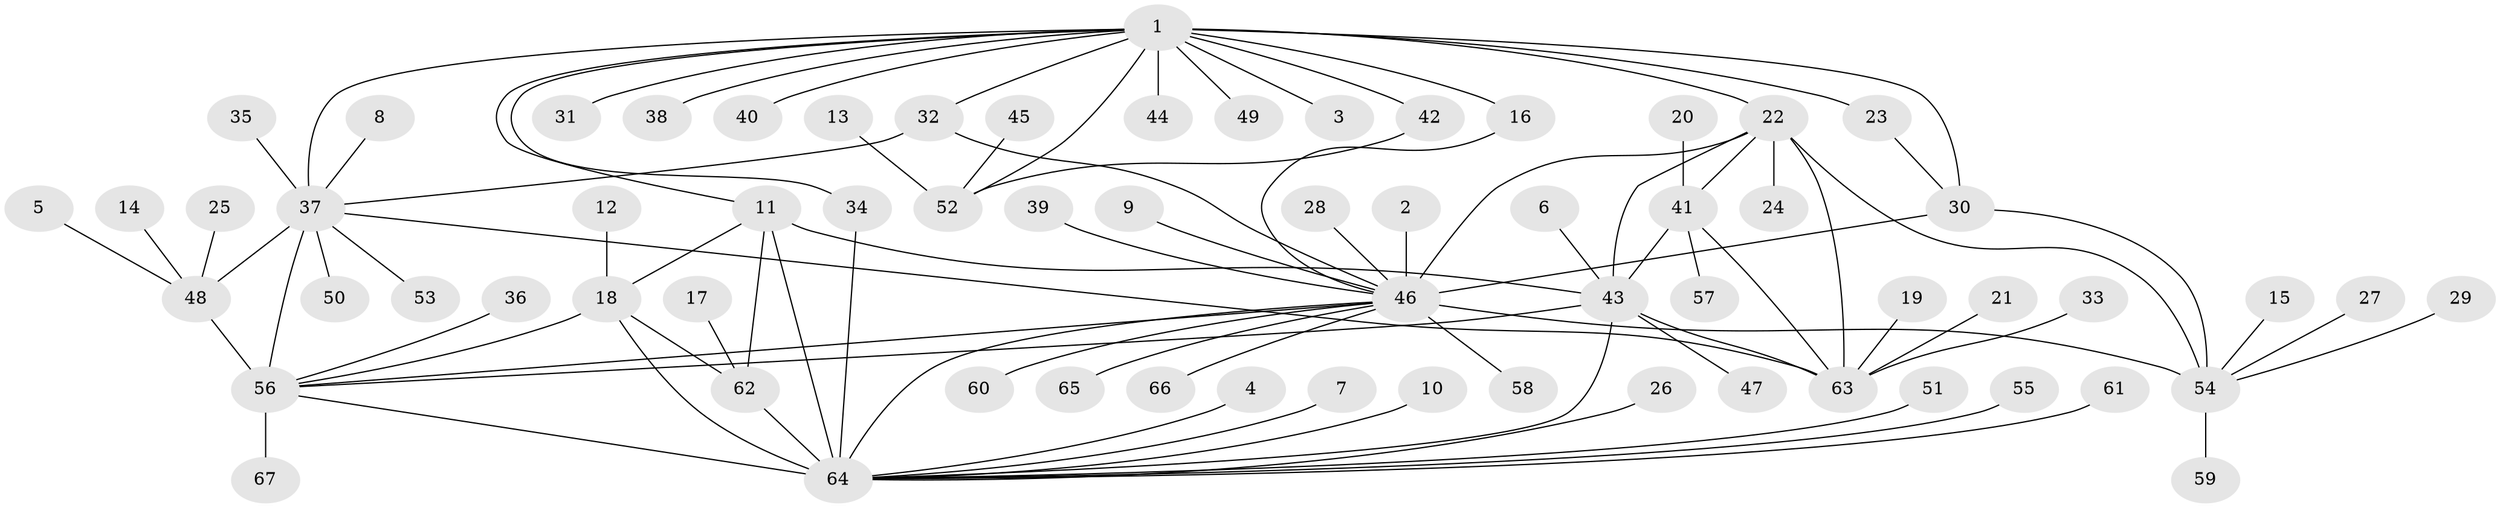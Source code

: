 // original degree distribution, {5: 0.022556390977443608, 9: 0.022556390977443608, 7: 0.03007518796992481, 12: 0.015037593984962405, 11: 0.015037593984962405, 6: 0.015037593984962405, 10: 0.045112781954887216, 8: 0.045112781954887216, 13: 0.007518796992481203, 14: 0.007518796992481203, 1: 0.5939849624060151, 2: 0.14285714285714285, 3: 0.03007518796992481, 4: 0.007518796992481203}
// Generated by graph-tools (version 1.1) at 2025/50/03/09/25 03:50:38]
// undirected, 67 vertices, 90 edges
graph export_dot {
graph [start="1"]
  node [color=gray90,style=filled];
  1;
  2;
  3;
  4;
  5;
  6;
  7;
  8;
  9;
  10;
  11;
  12;
  13;
  14;
  15;
  16;
  17;
  18;
  19;
  20;
  21;
  22;
  23;
  24;
  25;
  26;
  27;
  28;
  29;
  30;
  31;
  32;
  33;
  34;
  35;
  36;
  37;
  38;
  39;
  40;
  41;
  42;
  43;
  44;
  45;
  46;
  47;
  48;
  49;
  50;
  51;
  52;
  53;
  54;
  55;
  56;
  57;
  58;
  59;
  60;
  61;
  62;
  63;
  64;
  65;
  66;
  67;
  1 -- 3 [weight=1.0];
  1 -- 11 [weight=1.0];
  1 -- 16 [weight=1.0];
  1 -- 22 [weight=2.0];
  1 -- 23 [weight=1.0];
  1 -- 30 [weight=1.0];
  1 -- 31 [weight=1.0];
  1 -- 32 [weight=1.0];
  1 -- 34 [weight=1.0];
  1 -- 37 [weight=1.0];
  1 -- 38 [weight=1.0];
  1 -- 40 [weight=1.0];
  1 -- 42 [weight=4.0];
  1 -- 44 [weight=1.0];
  1 -- 49 [weight=1.0];
  1 -- 52 [weight=4.0];
  2 -- 46 [weight=1.0];
  4 -- 64 [weight=1.0];
  5 -- 48 [weight=1.0];
  6 -- 43 [weight=1.0];
  7 -- 64 [weight=1.0];
  8 -- 37 [weight=1.0];
  9 -- 46 [weight=1.0];
  10 -- 64 [weight=1.0];
  11 -- 18 [weight=1.0];
  11 -- 43 [weight=1.0];
  11 -- 62 [weight=1.0];
  11 -- 64 [weight=3.0];
  12 -- 18 [weight=1.0];
  13 -- 52 [weight=1.0];
  14 -- 48 [weight=1.0];
  15 -- 54 [weight=1.0];
  16 -- 46 [weight=1.0];
  17 -- 62 [weight=1.0];
  18 -- 56 [weight=1.0];
  18 -- 62 [weight=1.0];
  18 -- 64 [weight=3.0];
  19 -- 63 [weight=1.0];
  20 -- 41 [weight=1.0];
  21 -- 63 [weight=1.0];
  22 -- 24 [weight=1.0];
  22 -- 41 [weight=1.0];
  22 -- 43 [weight=1.0];
  22 -- 46 [weight=1.0];
  22 -- 54 [weight=1.0];
  22 -- 63 [weight=3.0];
  23 -- 30 [weight=1.0];
  25 -- 48 [weight=1.0];
  26 -- 64 [weight=1.0];
  27 -- 54 [weight=1.0];
  28 -- 46 [weight=1.0];
  29 -- 54 [weight=1.0];
  30 -- 46 [weight=4.0];
  30 -- 54 [weight=1.0];
  32 -- 37 [weight=1.0];
  32 -- 46 [weight=1.0];
  33 -- 63 [weight=1.0];
  34 -- 64 [weight=1.0];
  35 -- 37 [weight=1.0];
  36 -- 56 [weight=1.0];
  37 -- 48 [weight=1.0];
  37 -- 50 [weight=1.0];
  37 -- 53 [weight=1.0];
  37 -- 56 [weight=4.0];
  37 -- 63 [weight=1.0];
  39 -- 46 [weight=1.0];
  41 -- 43 [weight=1.0];
  41 -- 57 [weight=1.0];
  41 -- 63 [weight=3.0];
  42 -- 52 [weight=1.0];
  43 -- 47 [weight=1.0];
  43 -- 56 [weight=1.0];
  43 -- 63 [weight=3.0];
  43 -- 64 [weight=1.0];
  45 -- 52 [weight=1.0];
  46 -- 54 [weight=4.0];
  46 -- 56 [weight=1.0];
  46 -- 58 [weight=1.0];
  46 -- 60 [weight=1.0];
  46 -- 64 [weight=1.0];
  46 -- 65 [weight=1.0];
  46 -- 66 [weight=1.0];
  48 -- 56 [weight=4.0];
  51 -- 64 [weight=1.0];
  54 -- 59 [weight=1.0];
  55 -- 64 [weight=1.0];
  56 -- 64 [weight=1.0];
  56 -- 67 [weight=1.0];
  61 -- 64 [weight=1.0];
  62 -- 64 [weight=3.0];
}
